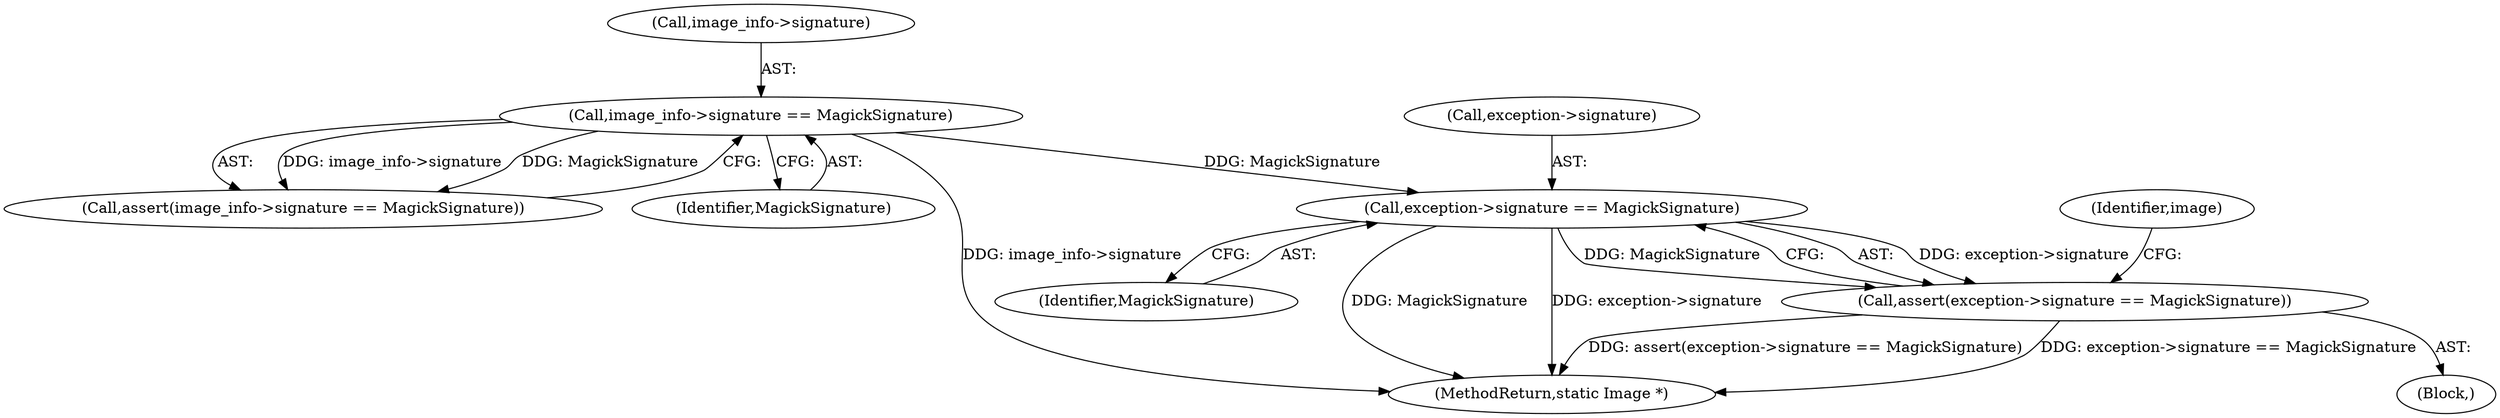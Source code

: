 digraph "0_ImageMagick_f6e9d0d9955e85bdd7540b251cd50d598dacc5e6_60@pointer" {
"1000154" [label="(Call,exception->signature == MagickSignature)"];
"1000127" [label="(Call,image_info->signature == MagickSignature)"];
"1000153" [label="(Call,assert(exception->signature == MagickSignature))"];
"1000109" [label="(Block,)"];
"1000126" [label="(Call,assert(image_info->signature == MagickSignature))"];
"1000155" [label="(Call,exception->signature)"];
"1000154" [label="(Call,exception->signature == MagickSignature)"];
"1000131" [label="(Identifier,MagickSignature)"];
"1000153" [label="(Call,assert(exception->signature == MagickSignature))"];
"1000158" [label="(Identifier,MagickSignature)"];
"1000127" [label="(Call,image_info->signature == MagickSignature)"];
"1001464" [label="(MethodReturn,static Image *)"];
"1000128" [label="(Call,image_info->signature)"];
"1000160" [label="(Identifier,image)"];
"1000154" -> "1000153"  [label="AST: "];
"1000154" -> "1000158"  [label="CFG: "];
"1000155" -> "1000154"  [label="AST: "];
"1000158" -> "1000154"  [label="AST: "];
"1000153" -> "1000154"  [label="CFG: "];
"1000154" -> "1001464"  [label="DDG: MagickSignature"];
"1000154" -> "1001464"  [label="DDG: exception->signature"];
"1000154" -> "1000153"  [label="DDG: exception->signature"];
"1000154" -> "1000153"  [label="DDG: MagickSignature"];
"1000127" -> "1000154"  [label="DDG: MagickSignature"];
"1000127" -> "1000126"  [label="AST: "];
"1000127" -> "1000131"  [label="CFG: "];
"1000128" -> "1000127"  [label="AST: "];
"1000131" -> "1000127"  [label="AST: "];
"1000126" -> "1000127"  [label="CFG: "];
"1000127" -> "1001464"  [label="DDG: image_info->signature"];
"1000127" -> "1000126"  [label="DDG: image_info->signature"];
"1000127" -> "1000126"  [label="DDG: MagickSignature"];
"1000153" -> "1000109"  [label="AST: "];
"1000160" -> "1000153"  [label="CFG: "];
"1000153" -> "1001464"  [label="DDG: assert(exception->signature == MagickSignature)"];
"1000153" -> "1001464"  [label="DDG: exception->signature == MagickSignature"];
}
